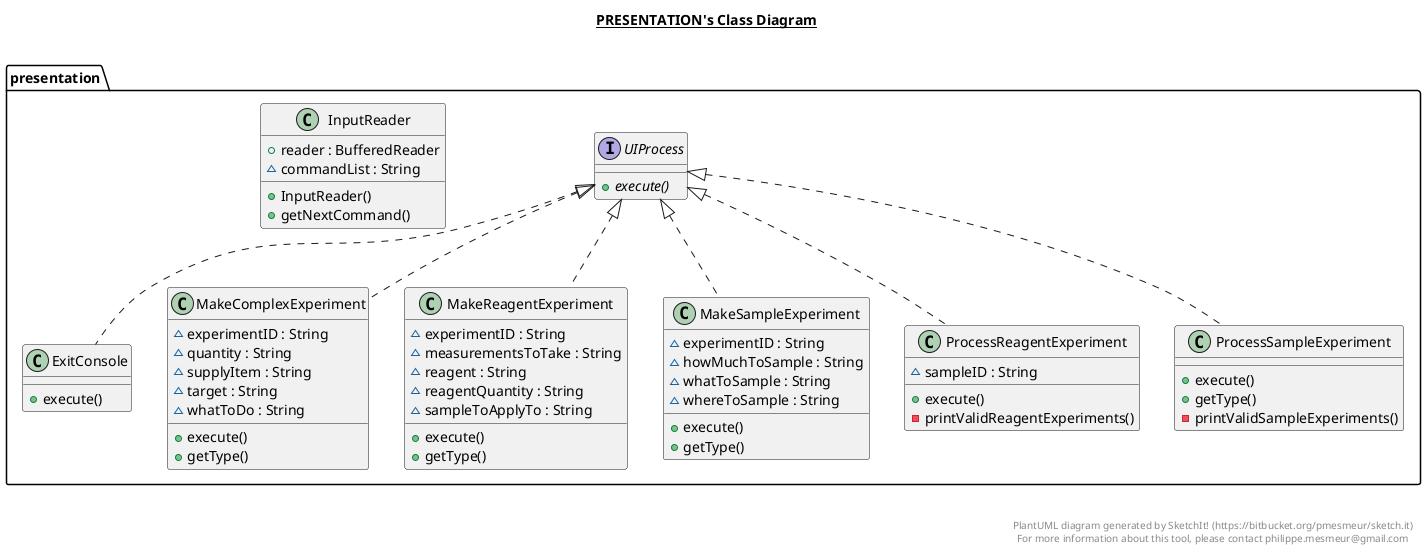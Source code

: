 @startuml

title __PRESENTATION's Class Diagram__\n

  namespace presentation {
    class presentation.ExitConsole {
        + execute()
    }
  }
  

  namespace presentation {
    class presentation.InputReader {
        + reader : BufferedReader
        ~ commandList : String
        + InputReader()
        + getNextCommand()
    }
  }
  

  namespace presentation {
    class presentation.MakeComplexExperiment {
        ~ experimentID : String
        ~ quantity : String
        ~ supplyItem : String
        ~ target : String
        ~ whatToDo : String
        + execute()
        + getType()
    }
  }
  

  namespace presentation {
    class presentation.MakeReagentExperiment {
        ~ experimentID : String
        ~ measurementsToTake : String
        ~ reagent : String
        ~ reagentQuantity : String
        ~ sampleToApplyTo : String
        + execute()
        + getType()
    }
  }
  

  namespace presentation {
    class presentation.MakeSampleExperiment {
        ~ experimentID : String
        ~ howMuchToSample : String
        ~ whatToSample : String
        ~ whereToSample : String
        + execute()
        + getType()
    }
  }
  

  namespace presentation {
    class presentation.ProcessReagentExperiment {
        ~ sampleID : String
        + execute()
        - printValidReagentExperiments()
    }
  }
  

  namespace presentation {
    class presentation.ProcessSampleExperiment {
        + execute()
        + getType()
        - printValidSampleExperiments()
    }
  }
  

  namespace presentation {
    interface presentation.UIProcess {
        {abstract} + execute()
    }
  }
  

  presentation.ExitConsole .up.|> presentation.UIProcess
  presentation.MakeComplexExperiment .up.|> presentation.UIProcess
  presentation.MakeReagentExperiment .up.|> presentation.UIProcess
  presentation.MakeSampleExperiment .up.|> presentation.UIProcess
  presentation.ProcessReagentExperiment .up.|> presentation.UIProcess
  presentation.ProcessSampleExperiment .up.|> presentation.UIProcess


right footer


PlantUML diagram generated by SketchIt! (https://bitbucket.org/pmesmeur/sketch.it)
For more information about this tool, please contact philippe.mesmeur@gmail.com
endfooter

@enduml
